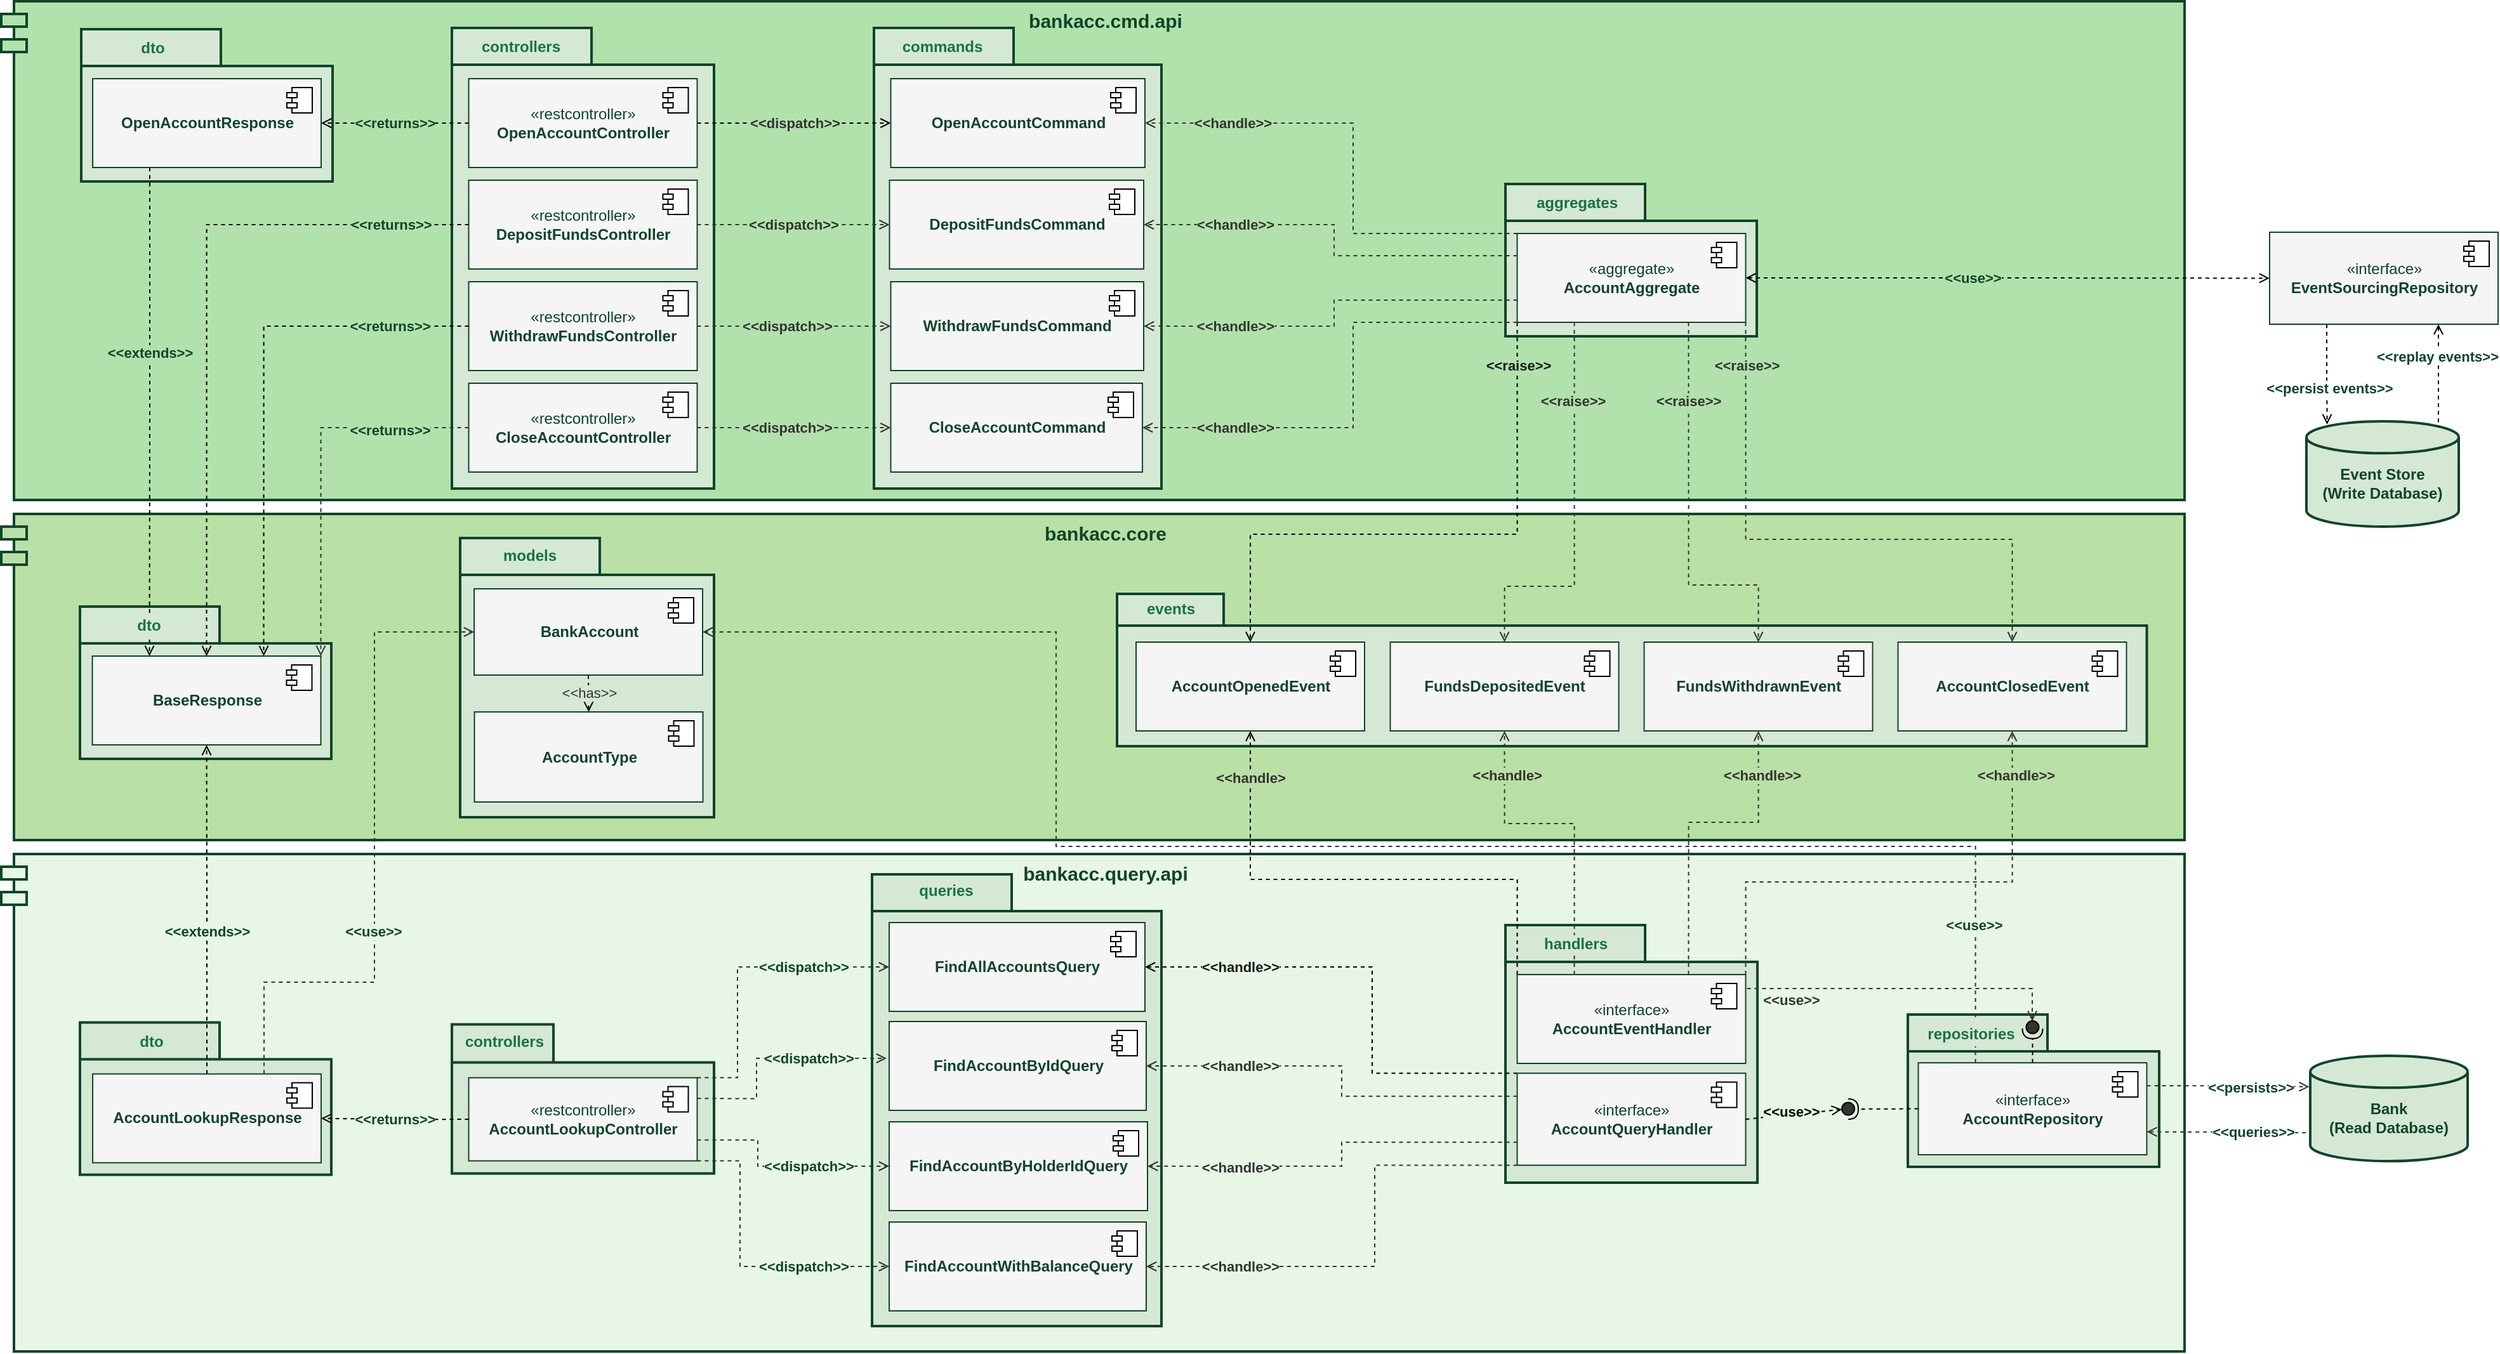 <mxfile version="13.8.1" type="device"><diagram id="wwO-6drBb7SIiyMxY8VT" name="Page-1"><mxGraphModel dx="1803" dy="1141" grid="0" gridSize="10" guides="1" tooltips="1" connect="1" arrows="1" fold="1" page="0" pageScale="1" pageWidth="827" pageHeight="1169" math="0" shadow="0"><root><mxCell id="0"/><mxCell id="1" parent="0"/><mxCell id="xXq_9XsDt4aCnLvBwpvl-111" value="bankacc.cmd.api" style="shape=module;align=left;spacingLeft=20;align=center;verticalAlign=top;fontStyle=1;fontSize=15;strokeColor=#0E452A;strokeWidth=2;fontColor=#0E452A;labelBackgroundColor=none;fillColor=#B2E2AB;" parent="1" vertex="1"><mxGeometry x="90" y="196" width="1720" height="393" as="geometry"/></mxCell><mxCell id="xXq_9XsDt4aCnLvBwpvl-125" value="bankacc.query.api" style="shape=module;align=left;spacingLeft=20;align=center;verticalAlign=top;fontStyle=1;fontSize=15;strokeColor=#0E452A;strokeWidth=2;fontColor=#0E452A;fillColor=#E7F6E5;" parent="1" vertex="1"><mxGeometry x="90" y="868" width="1720" height="392" as="geometry"/></mxCell><mxCell id="okJUnWFdCEgONFzXg9lb-35" value="" style="shape=folder;fontStyle=1;spacingTop=10;tabWidth=110;tabHeight=29;tabPosition=left;html=1;fontColor=#9AC7BF;strokeWidth=2;strokeColor=#0E452A;fillColor=#D5E8D4;" parent="1" vertex="1"><mxGeometry x="1592" y="994.5" width="198" height="120" as="geometry"/></mxCell><mxCell id="okJUnWFdCEgONFzXg9lb-33" value="" style="shape=folder;fontStyle=1;spacingTop=10;tabWidth=110;tabHeight=29;tabPosition=left;html=1;fontColor=#9AC7BF;strokeWidth=2;strokeColor=#0E452A;fillColor=#D5E8D4;" parent="1" vertex="1"><mxGeometry x="1275" y="924" width="198.5" height="203" as="geometry"/></mxCell><mxCell id="xXq_9XsDt4aCnLvBwpvl-118" value="bankacc.core" style="shape=module;align=left;spacingLeft=20;align=center;verticalAlign=top;fontStyle=1;fontSize=15;strokeColor=#0E452A;strokeWidth=2;fillColor=#B9E0A5;fontColor=#0E452A;" parent="1" vertex="1"><mxGeometry x="90" y="600" width="1720" height="257" as="geometry"/></mxCell><mxCell id="okJUnWFdCEgONFzXg9lb-2" value="" style="shape=folder;fontStyle=1;spacingTop=10;tabWidth=110;tabHeight=29;tabPosition=left;html=1;fontColor=#9AC7BF;strokeWidth=2;strokeColor=#0E452A;fillColor=#D5E8D4;" parent="1" vertex="1"><mxGeometry x="1275" y="340" width="198" height="120" as="geometry"/></mxCell><mxCell id="xXq_9XsDt4aCnLvBwpvl-1" value="" style="shape=folder;fontStyle=1;spacingTop=10;tabWidth=110;tabHeight=29;tabPosition=left;html=1;fontColor=#9AC7BF;strokeWidth=2;strokeColor=#0E452A;fillColor=#D5E8D4;" parent="1" vertex="1"><mxGeometry x="776" y="884" width="228" height="356" as="geometry"/></mxCell><mxCell id="xXq_9XsDt4aCnLvBwpvl-2" value="" style="shape=folder;fontStyle=1;spacingTop=10;tabWidth=110;tabHeight=29;tabPosition=left;html=1;fontColor=#9AC7BF;strokeWidth=2;strokeColor=#0E452A;fillColor=#D5E8D4;" parent="1" vertex="1"><mxGeometry x="451.5" y="619" width="200" height="220" as="geometry"/></mxCell><mxCell id="xXq_9XsDt4aCnLvBwpvl-5" value="" style="shape=folder;fontStyle=1;spacingTop=10;tabWidth=84;tabHeight=25;tabPosition=left;html=1;fontColor=#9AC7BF;strokeWidth=2;strokeColor=#0E452A;fillColor=#D5E8D4;" parent="1" vertex="1"><mxGeometry x="969" y="663" width="811.25" height="120" as="geometry"/></mxCell><mxCell id="xXq_9XsDt4aCnLvBwpvl-6" value="" style="shape=folder;fontStyle=1;spacingTop=10;tabWidth=110;tabHeight=29;tabPosition=left;html=1;fontColor=#9AC7BF;strokeWidth=2;strokeColor=#0E452A;fillColor=#D5E8D4;" parent="1" vertex="1"><mxGeometry x="445" y="217" width="206.5" height="363" as="geometry"/></mxCell><mxCell id="xXq_9XsDt4aCnLvBwpvl-8" value="" style="shape=folder;fontStyle=1;spacingTop=10;tabWidth=110;tabHeight=29;tabPosition=left;html=1;fontColor=#9AC7BF;strokeWidth=2;strokeColor=#0E452A;fillColor=#D5E8D4;" parent="1" vertex="1"><mxGeometry x="777.5" y="217" width="226.5" height="363" as="geometry"/></mxCell><mxCell id="xXq_9XsDt4aCnLvBwpvl-9" style="edgeStyle=orthogonalEdgeStyle;rounded=0;orthogonalLoop=1;jettySize=auto;html=1;exitX=0;exitY=0;exitDx=0;exitDy=0;entryX=1;entryY=0.5;entryDx=0;entryDy=0;dashed=1;endArrow=open;endFill=0;strokeColor=#333333;fontColor=#9AC7BF;labelBackgroundColor=#B2E2AB;" parent="1" source="xXq_9XsDt4aCnLvBwpvl-21" target="xXq_9XsDt4aCnLvBwpvl-34" edge="1"><mxGeometry relative="1" as="geometry"><Array as="points"><mxPoint x="1155" y="379"/><mxPoint x="1155" y="292"/></Array></mxGeometry></mxCell><mxCell id="xXq_9XsDt4aCnLvBwpvl-10" value="&lt;span style=&quot;&quot;&gt;&lt;font color=&quot;#333333&quot;&gt;&amp;lt;&amp;lt;handle&amp;gt;&amp;gt;&lt;/font&gt;&lt;/span&gt;" style="edgeLabel;html=1;align=center;verticalAlign=middle;resizable=0;points=[];fontColor=#9AC7BF;labelBackgroundColor=#B2E2AB;fontStyle=1" parent="xXq_9XsDt4aCnLvBwpvl-9" vertex="1" connectable="0"><mxGeometry x="0.243" y="1" relative="1" as="geometry"><mxPoint x="-75.06" y="-1" as="offset"/></mxGeometry></mxCell><mxCell id="xXq_9XsDt4aCnLvBwpvl-11" style="edgeStyle=orthogonalEdgeStyle;rounded=0;orthogonalLoop=1;jettySize=auto;html=1;dashed=1;endArrow=open;endFill=0;strokeColor=#333333;fontColor=#9AC7BF;labelBackgroundColor=#B2E2AB;exitX=0;exitY=0.25;exitDx=0;exitDy=0;" parent="1" source="xXq_9XsDt4aCnLvBwpvl-21" target="xXq_9XsDt4aCnLvBwpvl-36" edge="1"><mxGeometry relative="1" as="geometry"><Array as="points"><mxPoint x="1140" y="396"/><mxPoint x="1140" y="372"/></Array></mxGeometry></mxCell><mxCell id="xXq_9XsDt4aCnLvBwpvl-12" value="&lt;span style=&quot;&quot;&gt;&lt;b&gt;&lt;span style=&quot;color: rgb(51 , 51 , 51)&quot;&gt;&amp;lt;&amp;lt;handle&amp;gt;&amp;gt;&lt;/span&gt;&lt;/b&gt;&lt;/span&gt;" style="edgeLabel;html=1;align=center;verticalAlign=middle;resizable=0;points=[];fontColor=#9AC7BF;labelBackgroundColor=#B2E2AB;" parent="xXq_9XsDt4aCnLvBwpvl-11" vertex="1" connectable="0"><mxGeometry x="0.177" y="-3" relative="1" as="geometry"><mxPoint x="-59.28" y="3.22" as="offset"/></mxGeometry></mxCell><mxCell id="xXq_9XsDt4aCnLvBwpvl-13" style="edgeStyle=orthogonalEdgeStyle;rounded=0;orthogonalLoop=1;jettySize=auto;html=1;exitX=0;exitY=0.75;exitDx=0;exitDy=0;entryX=1;entryY=0.5;entryDx=0;entryDy=0;dashed=1;endArrow=open;endFill=0;strokeColor=#333333;fontColor=#9AC7BF;labelBackgroundColor=#B2E2AB;" parent="1" source="xXq_9XsDt4aCnLvBwpvl-21" target="xXq_9XsDt4aCnLvBwpvl-56" edge="1"><mxGeometry relative="1" as="geometry"><Array as="points"><mxPoint x="1140" y="432"/><mxPoint x="1140" y="452"/></Array></mxGeometry></mxCell><mxCell id="xXq_9XsDt4aCnLvBwpvl-14" value="&lt;span style=&quot;color: rgb(51 , 51 , 51)&quot;&gt;&amp;lt;&amp;lt;handle&amp;gt;&amp;gt;&lt;/span&gt;" style="edgeLabel;html=1;align=center;verticalAlign=middle;resizable=0;points=[];fontColor=#9AC7BF;labelBackgroundColor=#B2E2AB;fontStyle=1" parent="xXq_9XsDt4aCnLvBwpvl-13" vertex="1" connectable="0"><mxGeometry x="0.399" y="-1" relative="1" as="geometry"><mxPoint x="-22.76" y="0.98" as="offset"/></mxGeometry></mxCell><mxCell id="xXq_9XsDt4aCnLvBwpvl-15" style="edgeStyle=orthogonalEdgeStyle;rounded=0;orthogonalLoop=1;jettySize=auto;html=1;exitX=0.25;exitY=1;exitDx=0;exitDy=0;entryX=0.5;entryY=0;entryDx=0;entryDy=0;dashed=1;endArrow=open;endFill=0;strokeColor=#333333;fontColor=#9AC7BF;labelBackgroundColor=#B9E0A5;" parent="1" source="xXq_9XsDt4aCnLvBwpvl-21" target="xXq_9XsDt4aCnLvBwpvl-39" edge="1"><mxGeometry relative="1" as="geometry"><Array as="points"><mxPoint x="1329" y="657"/><mxPoint x="1274" y="657"/></Array></mxGeometry></mxCell><mxCell id="xXq_9XsDt4aCnLvBwpvl-16" value="&lt;font color=&quot;#333333&quot;&gt;&amp;lt;&amp;lt;raise&amp;gt;&amp;gt;&lt;/font&gt;" style="edgeLabel;html=1;align=center;verticalAlign=middle;resizable=0;points=[];fontColor=#9AC7BF;labelBackgroundColor=#B2E2AB;fontStyle=1" parent="xXq_9XsDt4aCnLvBwpvl-15" vertex="1" connectable="0"><mxGeometry x="-0.405" y="-35" relative="1" as="geometry"><mxPoint x="33.72" y="-29.41" as="offset"/></mxGeometry></mxCell><mxCell id="xXq_9XsDt4aCnLvBwpvl-17" style="edgeStyle=orthogonalEdgeStyle;rounded=0;orthogonalLoop=1;jettySize=auto;html=1;exitX=0.75;exitY=1;exitDx=0;exitDy=0;entryX=0.5;entryY=0;entryDx=0;entryDy=0;dashed=1;endArrow=open;endFill=0;strokeColor=#333333;fontColor=#9AC7BF;labelBackgroundColor=#B9E0A5;" parent="1" source="xXq_9XsDt4aCnLvBwpvl-21" target="xXq_9XsDt4aCnLvBwpvl-41" edge="1"><mxGeometry relative="1" as="geometry"><Array as="points"><mxPoint x="1419" y="656"/><mxPoint x="1474" y="656"/></Array></mxGeometry></mxCell><mxCell id="xXq_9XsDt4aCnLvBwpvl-18" value="&lt;font color=&quot;#333333&quot;&gt;&amp;lt;&amp;lt;raise&amp;gt;&amp;gt;&lt;/font&gt;" style="edgeLabel;html=1;align=center;verticalAlign=middle;resizable=0;points=[];fontColor=#9AC7BF;fontStyle=1;labelBackgroundColor=#B2E2AB;" parent="xXq_9XsDt4aCnLvBwpvl-17" vertex="1" connectable="0"><mxGeometry x="0.191" y="4" relative="1" as="geometry"><mxPoint x="-4.3" y="-120.86" as="offset"/></mxGeometry></mxCell><mxCell id="xXq_9XsDt4aCnLvBwpvl-19" style="edgeStyle=orthogonalEdgeStyle;rounded=0;orthogonalLoop=1;jettySize=auto;html=1;exitX=1;exitY=1;exitDx=0;exitDy=0;dashed=1;endArrow=open;endFill=0;strokeColor=#333333;fontColor=#9AC7BF;labelBackgroundColor=#B9E0A5;entryX=0.5;entryY=0;entryDx=0;entryDy=0;" parent="1" source="xXq_9XsDt4aCnLvBwpvl-21" target="xXq_9XsDt4aCnLvBwpvl-43" edge="1"><mxGeometry relative="1" as="geometry"><Array as="points"><mxPoint x="1464" y="620"/><mxPoint x="1674" y="620"/></Array></mxGeometry></mxCell><mxCell id="xXq_9XsDt4aCnLvBwpvl-20" value="&lt;font color=&quot;#333333&quot;&gt;&amp;lt;&amp;lt;raise&amp;gt;&amp;gt;&lt;/font&gt;" style="edgeLabel;html=1;align=center;verticalAlign=middle;resizable=0;points=[];fontColor=#9AC7BF;fontStyle=1;labelBackgroundColor=#B2E2AB;" parent="xXq_9XsDt4aCnLvBwpvl-19" vertex="1" connectable="0"><mxGeometry x="0.213" y="1" relative="1" as="geometry"><mxPoint x="-109.04" y="-136.03" as="offset"/></mxGeometry></mxCell><mxCell id="okJUnWFdCEgONFzXg9lb-61" style="edgeStyle=orthogonalEdgeStyle;rounded=0;orthogonalLoop=1;jettySize=auto;html=1;exitX=1;exitY=0.5;exitDx=0;exitDy=0;entryX=0;entryY=0.5;entryDx=0;entryDy=0;shadow=0;dashed=1;labelBackgroundColor=#009999;startArrow=open;startFill=0;endArrow=open;endFill=0;strokeColor=#000000;fontColor=#FFB366;" parent="1" source="xXq_9XsDt4aCnLvBwpvl-21" target="okJUnWFdCEgONFzXg9lb-40" edge="1"><mxGeometry relative="1" as="geometry"/></mxCell><mxCell id="okJUnWFdCEgONFzXg9lb-62" value="&lt;b&gt;&amp;lt;&amp;lt;use&amp;gt;&amp;gt;&lt;/b&gt;" style="edgeLabel;html=1;align=center;verticalAlign=middle;resizable=0;points=[];fontColor=#0E452A;labelBackgroundColor=#B2E2AB;" parent="okJUnWFdCEgONFzXg9lb-61" vertex="1" connectable="0"><mxGeometry x="0.209" relative="1" as="geometry"><mxPoint x="-70.45" y="-0.04" as="offset"/></mxGeometry></mxCell><mxCell id="GUpn7wIenFyj_6pGxQw4-3" style="edgeStyle=orthogonalEdgeStyle;rounded=0;orthogonalLoop=1;jettySize=auto;html=1;exitX=0;exitY=1;exitDx=0;exitDy=0;entryX=0.5;entryY=0;entryDx=0;entryDy=0;dashed=1;endArrow=open;endFill=0;" parent="1" source="xXq_9XsDt4aCnLvBwpvl-21" target="GUpn7wIenFyj_6pGxQw4-1" edge="1"><mxGeometry relative="1" as="geometry"><Array as="points"><mxPoint x="1284" y="616"/><mxPoint x="1074" y="616"/></Array></mxGeometry></mxCell><mxCell id="GUpn7wIenFyj_6pGxQw4-4" value="&lt;font&gt;&amp;lt;&amp;lt;raise&amp;gt;&amp;gt;&lt;/font&gt;" style="edgeLabel;html=1;align=center;verticalAlign=middle;resizable=0;points=[];fontColor=#1A1A1A;fontStyle=1;labelBackgroundColor=#B2E2AB;" parent="GUpn7wIenFyj_6pGxQw4-3" vertex="1" connectable="0"><mxGeometry x="0.179" y="5" relative="1" as="geometry"><mxPoint x="105.48" y="-138.03" as="offset"/></mxGeometry></mxCell><mxCell id="Ep8UqA53Wq-Fa1YZ-Tx8-6" style="edgeStyle=orthogonalEdgeStyle;rounded=0;orthogonalLoop=1;jettySize=auto;html=1;exitX=0;exitY=1;exitDx=0;exitDy=0;entryX=1;entryY=0.5;entryDx=0;entryDy=0;dashed=1;strokeColor=#333333;fontColor=#0E452A;endArrow=open;endFill=0;" edge="1" parent="1" source="xXq_9XsDt4aCnLvBwpvl-21" target="Ep8UqA53Wq-Fa1YZ-Tx8-4"><mxGeometry relative="1" as="geometry"><Array as="points"><mxPoint x="1155" y="449"/><mxPoint x="1155" y="532"/></Array></mxGeometry></mxCell><mxCell id="Ep8UqA53Wq-Fa1YZ-Tx8-7" value="&lt;span style=&quot;color: rgb(51 , 51 , 51)&quot;&gt;&amp;lt;&amp;lt;handle&amp;gt;&amp;gt;&lt;/span&gt;" style="edgeLabel;html=1;align=center;verticalAlign=middle;resizable=0;points=[];fontColor=#0E452A;fontStyle=1;labelBackgroundColor=#B2E2AB;" vertex="1" connectable="0" parent="Ep8UqA53Wq-Fa1YZ-Tx8-6"><mxGeometry x="0.658" y="3" relative="1" as="geometry"><mxPoint x="7.99" y="-3.01" as="offset"/></mxGeometry></mxCell><mxCell id="xXq_9XsDt4aCnLvBwpvl-21" value="«aggregate»&lt;br&gt;&lt;b&gt;AccountAggregate&lt;/b&gt;" style="html=1;dropTarget=0;fillColor=#f5f5f5;fontColor=#0E452A;strokeColor=#0E452A;" parent="1" vertex="1"><mxGeometry x="1284.25" y="379" width="180" height="70" as="geometry"/></mxCell><mxCell id="xXq_9XsDt4aCnLvBwpvl-22" value="" style="shape=component;jettyWidth=8;jettyHeight=4;" parent="xXq_9XsDt4aCnLvBwpvl-21" vertex="1"><mxGeometry x="1" width="20" height="20" relative="1" as="geometry"><mxPoint x="-27" y="7" as="offset"/></mxGeometry></mxCell><mxCell id="xXq_9XsDt4aCnLvBwpvl-25" value="&lt;font color=&quot;#333333&quot;&gt;&amp;lt;&amp;lt;has&amp;gt;&amp;gt;&lt;/font&gt;" style="edgeStyle=orthogonalEdgeStyle;rounded=0;orthogonalLoop=1;jettySize=auto;html=1;exitX=0.5;exitY=1;exitDx=0;exitDy=0;entryX=0.5;entryY=0;entryDx=0;entryDy=0;fontColor=#9AC7BF;dashed=1;endArrow=open;endFill=0;labelBackgroundColor=#D5E8D4;" parent="1" source="xXq_9XsDt4aCnLvBwpvl-26" target="xXq_9XsDt4aCnLvBwpvl-29" edge="1"><mxGeometry relative="1" as="geometry"/></mxCell><mxCell id="xXq_9XsDt4aCnLvBwpvl-26" value="&lt;b&gt;BankAccount&lt;/b&gt;" style="html=1;dropTarget=0;fillColor=#f5f5f5;fontColor=#0E452A;strokeColor=#0E452A;" parent="1" vertex="1"><mxGeometry x="462.5" y="659" width="180" height="68" as="geometry"/></mxCell><mxCell id="xXq_9XsDt4aCnLvBwpvl-27" value="" style="shape=component;jettyWidth=8;jettyHeight=4;" parent="xXq_9XsDt4aCnLvBwpvl-26" vertex="1"><mxGeometry x="1" width="20" height="20" relative="1" as="geometry"><mxPoint x="-27" y="7" as="offset"/></mxGeometry></mxCell><mxCell id="xXq_9XsDt4aCnLvBwpvl-29" value="&lt;b&gt;AccountType&lt;/b&gt;" style="html=1;dropTarget=0;fillColor=#f5f5f5;fontColor=#0E452A;strokeColor=#0E452A;" parent="1" vertex="1"><mxGeometry x="462.75" y="756.03" width="180" height="70.97" as="geometry"/></mxCell><mxCell id="xXq_9XsDt4aCnLvBwpvl-30" value="" style="shape=component;jettyWidth=8;jettyHeight=4;" parent="xXq_9XsDt4aCnLvBwpvl-29" vertex="1"><mxGeometry x="1" width="20" height="20" relative="1" as="geometry"><mxPoint x="-27" y="7" as="offset"/></mxGeometry></mxCell><mxCell id="xXq_9XsDt4aCnLvBwpvl-33" value="models" style="text;html=1;strokeColor=none;fillColor=none;align=center;verticalAlign=middle;whiteSpace=wrap;rounded=0;fontColor=#177245;fontStyle=1" parent="1" vertex="1"><mxGeometry x="451.5" y="623" width="109" height="20" as="geometry"/></mxCell><mxCell id="xXq_9XsDt4aCnLvBwpvl-34" value="&lt;b&gt;OpenAccountCommand&lt;/b&gt;" style="html=1;dropTarget=0;fillColor=#f5f5f5;fontColor=#0E452A;strokeColor=#0E452A;" parent="1" vertex="1"><mxGeometry x="790.75" y="257" width="200.25" height="70" as="geometry"/></mxCell><mxCell id="xXq_9XsDt4aCnLvBwpvl-35" value="" style="shape=component;jettyWidth=8;jettyHeight=4;" parent="xXq_9XsDt4aCnLvBwpvl-34" vertex="1"><mxGeometry x="1" width="20" height="20" relative="1" as="geometry"><mxPoint x="-27" y="7" as="offset"/></mxGeometry></mxCell><mxCell id="xXq_9XsDt4aCnLvBwpvl-36" value="&lt;b&gt;DepositFundsCommand&lt;/b&gt;" style="html=1;dropTarget=0;fillColor=#f5f5f5;fontColor=#0E452A;strokeColor=#0E452A;" parent="1" vertex="1"><mxGeometry x="789.75" y="337" width="200.25" height="70" as="geometry"/></mxCell><mxCell id="xXq_9XsDt4aCnLvBwpvl-37" value="" style="shape=component;jettyWidth=8;jettyHeight=4;" parent="xXq_9XsDt4aCnLvBwpvl-36" vertex="1"><mxGeometry x="1" width="20" height="20" relative="1" as="geometry"><mxPoint x="-27" y="7" as="offset"/></mxGeometry></mxCell><mxCell id="xXq_9XsDt4aCnLvBwpvl-38" value="&lt;b&gt;&lt;font style=&quot;font-size: 12px&quot;&gt;commands&lt;/font&gt;&lt;/b&gt;" style="text;html=1;strokeColor=none;fillColor=none;align=center;verticalAlign=middle;whiteSpace=wrap;rounded=0;fontColor=#177245;" parent="1" vertex="1"><mxGeometry x="777.25" y="222" width="109" height="20" as="geometry"/></mxCell><mxCell id="xXq_9XsDt4aCnLvBwpvl-39" value="&lt;b&gt;FundsDepositedEvent&lt;/b&gt;" style="html=1;dropTarget=0;fillColor=#f5f5f5;fontColor=#0E452A;strokeColor=#0E452A;" parent="1" vertex="1"><mxGeometry x="1184.25" y="701" width="180" height="70" as="geometry"/></mxCell><mxCell id="xXq_9XsDt4aCnLvBwpvl-40" value="" style="shape=component;jettyWidth=8;jettyHeight=4;" parent="xXq_9XsDt4aCnLvBwpvl-39" vertex="1"><mxGeometry x="1" width="20" height="20" relative="1" as="geometry"><mxPoint x="-27" y="7" as="offset"/></mxGeometry></mxCell><mxCell id="xXq_9XsDt4aCnLvBwpvl-41" value="&lt;b&gt;FundsWithdrawnEvent&lt;/b&gt;" style="html=1;dropTarget=0;fillColor=#f5f5f5;fontColor=#0E452A;strokeColor=#0E452A;" parent="1" vertex="1"><mxGeometry x="1384.25" y="701" width="180" height="70" as="geometry"/></mxCell><mxCell id="xXq_9XsDt4aCnLvBwpvl-42" value="" style="shape=component;jettyWidth=8;jettyHeight=4;" parent="xXq_9XsDt4aCnLvBwpvl-41" vertex="1"><mxGeometry x="1" width="20" height="20" relative="1" as="geometry"><mxPoint x="-27" y="7" as="offset"/></mxGeometry></mxCell><mxCell id="xXq_9XsDt4aCnLvBwpvl-43" value="&lt;b&gt;AccountClosedEvent&lt;/b&gt;" style="html=1;dropTarget=0;fillColor=#f5f5f5;fontColor=#0E452A;strokeColor=#0E452A;" parent="1" vertex="1"><mxGeometry x="1584.25" y="701" width="180" height="70" as="geometry"/></mxCell><mxCell id="xXq_9XsDt4aCnLvBwpvl-44" value="" style="shape=component;jettyWidth=8;jettyHeight=4;" parent="xXq_9XsDt4aCnLvBwpvl-43" vertex="1"><mxGeometry x="1" width="20" height="20" relative="1" as="geometry"><mxPoint x="-27" y="7" as="offset"/></mxGeometry></mxCell><mxCell id="xXq_9XsDt4aCnLvBwpvl-45" value="&lt;b&gt;&lt;font style=&quot;font-size: 12px&quot;&gt;events&lt;/font&gt;&lt;/b&gt;" style="text;html=1;strokeColor=none;fillColor=none;align=center;verticalAlign=middle;whiteSpace=wrap;rounded=0;fontColor=#177245;" parent="1" vertex="1"><mxGeometry x="957" y="665" width="109" height="20" as="geometry"/></mxCell><mxCell id="xXq_9XsDt4aCnLvBwpvl-46" value="&lt;span style=&quot;&quot;&gt;&lt;b&gt;&lt;font color=&quot;#333333&quot;&gt;&amp;lt;&amp;lt;&lt;span style=&quot;&quot;&gt;dispatch&lt;/span&gt;&amp;gt;&amp;gt;&lt;/font&gt;&lt;/b&gt;&lt;/span&gt;" style="edgeStyle=orthogonalEdgeStyle;rounded=0;orthogonalLoop=1;jettySize=auto;html=1;entryX=0;entryY=0.5;entryDx=0;entryDy=0;dashed=1;fontColor=#9AC7BF;endArrow=open;endFill=0;shadow=0;labelBackgroundColor=#B2E2AB;" parent="1" source="xXq_9XsDt4aCnLvBwpvl-47" target="xXq_9XsDt4aCnLvBwpvl-34" edge="1"><mxGeometry relative="1" as="geometry"><Array as="points"><mxPoint x="698.25" y="292"/><mxPoint x="698.25" y="292"/></Array></mxGeometry></mxCell><mxCell id="xXq_9XsDt4aCnLvBwpvl-47" value="«restcontroller»&lt;br&gt;&lt;b&gt;OpenAccountController&lt;/b&gt;" style="html=1;dropTarget=0;fontColor=#0E452A;strokeColor=#0E452A;fillColor=#F5F5F5;" parent="1" vertex="1"><mxGeometry x="458.25" y="257" width="180" height="70" as="geometry"/></mxCell><mxCell id="xXq_9XsDt4aCnLvBwpvl-48" value="" style="shape=component;jettyWidth=8;jettyHeight=4;fillColor=#F5F5F5;" parent="xXq_9XsDt4aCnLvBwpvl-47" vertex="1"><mxGeometry x="1" width="20" height="20" relative="1" as="geometry"><mxPoint x="-27" y="7" as="offset"/></mxGeometry></mxCell><mxCell id="xXq_9XsDt4aCnLvBwpvl-49" value="&lt;span style=&quot;&quot;&gt;&lt;b&gt;&lt;font color=&quot;#333333&quot;&gt;&amp;lt;&amp;lt;&lt;span style=&quot;&quot;&gt;dispatch&lt;/span&gt;&amp;gt;&amp;gt;&lt;/font&gt;&lt;/b&gt;&lt;/span&gt;" style="edgeStyle=orthogonalEdgeStyle;rounded=0;orthogonalLoop=1;jettySize=auto;html=1;entryX=0;entryY=0.5;entryDx=0;entryDy=0;dashed=1;endArrow=open;endFill=0;strokeColor=#333333;fontColor=#9AC7BF;labelBackgroundColor=#B2E2AB;" parent="1" source="xXq_9XsDt4aCnLvBwpvl-50" target="xXq_9XsDt4aCnLvBwpvl-36" edge="1"><mxGeometry relative="1" as="geometry"/></mxCell><mxCell id="xXq_9XsDt4aCnLvBwpvl-50" value="«restcontroller»&lt;br&gt;&lt;b&gt;DepositFundsController&lt;/b&gt;" style="html=1;dropTarget=0;fillColor=#f5f5f5;fontColor=#0E452A;strokeColor=#0E452A;" parent="1" vertex="1"><mxGeometry x="458.25" y="337" width="180" height="70" as="geometry"/></mxCell><mxCell id="xXq_9XsDt4aCnLvBwpvl-51" value="" style="shape=component;jettyWidth=8;jettyHeight=4;" parent="xXq_9XsDt4aCnLvBwpvl-50" vertex="1"><mxGeometry x="1" width="20" height="20" relative="1" as="geometry"><mxPoint x="-27" y="7" as="offset"/></mxGeometry></mxCell><mxCell id="xXq_9XsDt4aCnLvBwpvl-52" style="edgeStyle=orthogonalEdgeStyle;rounded=0;orthogonalLoop=1;jettySize=auto;html=1;exitX=1;exitY=0.5;exitDx=0;exitDy=0;dashed=1;endArrow=open;endFill=0;strokeColor=#333333;fontColor=#9AC7BF;labelBackgroundColor=#B2E2AB;" parent="1" source="xXq_9XsDt4aCnLvBwpvl-54" target="xXq_9XsDt4aCnLvBwpvl-56" edge="1"><mxGeometry relative="1" as="geometry"/></mxCell><mxCell id="xXq_9XsDt4aCnLvBwpvl-53" value="&lt;span style=&quot;&quot;&gt;&lt;font color=&quot;#333333&quot;&gt;&amp;lt;&amp;lt;dispatch&amp;gt;&amp;gt;&lt;/font&gt;&lt;/span&gt;" style="edgeLabel;html=1;align=center;verticalAlign=middle;resizable=0;points=[];fontColor=#9AC7BF;labelBackgroundColor=#B2E2AB;fontStyle=1" parent="xXq_9XsDt4aCnLvBwpvl-52" vertex="1" connectable="0"><mxGeometry x="-0.15" y="-1" relative="1" as="geometry"><mxPoint x="5" y="-1" as="offset"/></mxGeometry></mxCell><mxCell id="xXq_9XsDt4aCnLvBwpvl-54" value="«restcontroller»&lt;br&gt;&lt;b&gt;WithdrawFundsController&lt;/b&gt;" style="html=1;dropTarget=0;fillColor=#f5f5f5;fontColor=#0E452A;strokeColor=#0E452A;" parent="1" vertex="1"><mxGeometry x="458.25" y="417" width="180" height="70" as="geometry"/></mxCell><mxCell id="xXq_9XsDt4aCnLvBwpvl-55" value="" style="shape=component;jettyWidth=8;jettyHeight=4;" parent="xXq_9XsDt4aCnLvBwpvl-54" vertex="1"><mxGeometry x="1" width="20" height="20" relative="1" as="geometry"><mxPoint x="-27" y="7" as="offset"/></mxGeometry></mxCell><mxCell id="xXq_9XsDt4aCnLvBwpvl-56" value="&lt;b&gt;WithdrawFundsCommand&lt;/b&gt;" style="html=1;dropTarget=0;fillColor=#f5f5f5;fontColor=#0E452A;strokeColor=#0E452A;" parent="1" vertex="1"><mxGeometry x="790.75" y="417" width="199.25" height="70" as="geometry"/></mxCell><mxCell id="xXq_9XsDt4aCnLvBwpvl-57" value="" style="shape=component;jettyWidth=8;jettyHeight=4;" parent="xXq_9XsDt4aCnLvBwpvl-56" vertex="1"><mxGeometry x="1" width="20" height="20" relative="1" as="geometry"><mxPoint x="-27" y="7" as="offset"/></mxGeometry></mxCell><mxCell id="xXq_9XsDt4aCnLvBwpvl-58" value="&lt;font color=&quot;#177245&quot;&gt;&lt;b&gt;&lt;font style=&quot;font-size: 12px&quot;&gt;controllers&lt;/font&gt;&lt;/b&gt;&lt;/font&gt;" style="text;html=1;strokeColor=none;fillColor=none;align=center;verticalAlign=middle;whiteSpace=wrap;rounded=0;fontColor=#9AC7BF;" parent="1" vertex="1"><mxGeometry x="445" y="222" width="109" height="20" as="geometry"/></mxCell><mxCell id="xXq_9XsDt4aCnLvBwpvl-62" value="" style="shape=folder;fontStyle=1;spacingTop=10;tabWidth=80;tabHeight=30;tabPosition=left;html=1;fontColor=#9AC7BF;strokeColor=#0E452A;strokeWidth=2;fillColor=#D5E8D4;" parent="1" vertex="1"><mxGeometry x="445" y="1002.3" width="206.5" height="117.5" as="geometry"/></mxCell><mxCell id="xXq_9XsDt4aCnLvBwpvl-63" style="edgeStyle=orthogonalEdgeStyle;rounded=0;orthogonalLoop=1;jettySize=auto;html=1;exitX=1;exitY=0.25;exitDx=0;exitDy=0;entryX=0;entryY=0.5;entryDx=0;entryDy=0;dashed=1;endArrow=open;endFill=0;strokeColor=#333333;fontColor=#9AC7BF;" parent="1" source="xXq_9XsDt4aCnLvBwpvl-69" edge="1"><mxGeometry relative="1" as="geometry"><Array as="points"><mxPoint x="685" y="1061"/><mxPoint x="685" y="1029"/></Array><mxPoint x="787.5" y="1029" as="targetPoint"/></mxGeometry></mxCell><mxCell id="xXq_9XsDt4aCnLvBwpvl-141" value="&lt;font style=&quot;font-size: 11px&quot;&gt;&amp;lt;&amp;lt;dispatch&amp;gt;&amp;gt;&lt;/font&gt;" style="edgeLabel;html=1;align=center;verticalAlign=middle;resizable=0;points=[];fontSize=15;fontStyle=1;labelBackgroundColor=#E7F6E5;fontColor=#0E452A;" parent="xXq_9XsDt4aCnLvBwpvl-63" vertex="1" connectable="0"><mxGeometry x="0.361" y="-1" relative="1" as="geometry"><mxPoint x="-3.55" y="-3" as="offset"/></mxGeometry></mxCell><mxCell id="xXq_9XsDt4aCnLvBwpvl-65" style="edgeStyle=orthogonalEdgeStyle;rounded=0;orthogonalLoop=1;jettySize=auto;html=1;exitX=1;exitY=0.75;exitDx=0;exitDy=0;entryX=0;entryY=0.5;entryDx=0;entryDy=0;dashed=1;endArrow=open;endFill=0;strokeColor=#333333;fontColor=#9AC7BF;" parent="1" source="xXq_9XsDt4aCnLvBwpvl-69" target="xXq_9XsDt4aCnLvBwpvl-74" edge="1"><mxGeometry relative="1" as="geometry"><Array as="points"><mxPoint x="686" y="1093"/><mxPoint x="686" y="1114"/></Array></mxGeometry></mxCell><mxCell id="xXq_9XsDt4aCnLvBwpvl-66" value="&amp;lt;&amp;lt;dispatch&amp;gt;&amp;gt;" style="edgeLabel;html=1;align=center;verticalAlign=middle;resizable=0;points=[];fontStyle=1;labelBackgroundColor=#E7F6E5;fontColor=#0E452A;" parent="xXq_9XsDt4aCnLvBwpvl-65" vertex="1" connectable="0"><mxGeometry x="0.24" y="-4" relative="1" as="geometry"><mxPoint x="1.68" y="-4.0" as="offset"/></mxGeometry></mxCell><mxCell id="xXq_9XsDt4aCnLvBwpvl-67" style="edgeStyle=orthogonalEdgeStyle;rounded=0;orthogonalLoop=1;jettySize=auto;html=1;exitX=1;exitY=1;exitDx=0;exitDy=0;entryX=0;entryY=0.5;entryDx=0;entryDy=0;dashed=1;endArrow=open;endFill=0;strokeColor=#333333;fontColor=#333333;" parent="1" source="xXq_9XsDt4aCnLvBwpvl-69" target="xXq_9XsDt4aCnLvBwpvl-139" edge="1"><mxGeometry relative="1" as="geometry"><Array as="points"><mxPoint x="672" y="1110"/><mxPoint x="672" y="1193"/></Array><mxPoint x="787.5" y="1218" as="targetPoint"/></mxGeometry></mxCell><mxCell id="xXq_9XsDt4aCnLvBwpvl-68" value="&amp;lt;&amp;lt;dispatch&amp;gt;&amp;gt;" style="edgeLabel;html=1;align=center;verticalAlign=middle;resizable=0;points=[];fontStyle=1;labelBackgroundColor=#E7F6E5;fontColor=#0E452A;" parent="xXq_9XsDt4aCnLvBwpvl-67" vertex="1" connectable="0"><mxGeometry x="0.313" y="-5" relative="1" as="geometry"><mxPoint x="12.26" y="-5" as="offset"/></mxGeometry></mxCell><mxCell id="Ep8UqA53Wq-Fa1YZ-Tx8-1" style="rounded=0;orthogonalLoop=1;jettySize=auto;html=1;exitX=1;exitY=0;exitDx=0;exitDy=0;entryX=0;entryY=0.5;entryDx=0;entryDy=0;dashed=1;strokeColor=#333333;endArrow=open;endFill=0;edgeStyle=orthogonalEdgeStyle;" edge="1" parent="1" source="xXq_9XsDt4aCnLvBwpvl-69" target="GUpn7wIenFyj_6pGxQw4-7"><mxGeometry relative="1" as="geometry"><Array as="points"><mxPoint x="670" y="1044"/><mxPoint x="670" y="957"/></Array></mxGeometry></mxCell><mxCell id="Ep8UqA53Wq-Fa1YZ-Tx8-3" value="&lt;font style=&quot;font-size: 11px&quot;&gt;&amp;lt;&amp;lt;dispatch&amp;gt;&amp;gt;&lt;/font&gt;" style="edgeLabel;html=1;align=center;verticalAlign=middle;resizable=0;points=[];fontStyle=1;labelBackgroundColor=#E7F6E5;fontColor=#0E452A;" vertex="1" connectable="0" parent="Ep8UqA53Wq-Fa1YZ-Tx8-1"><mxGeometry x="0.383" y="-2" relative="1" as="geometry"><mxPoint x="6" y="-2" as="offset"/></mxGeometry></mxCell><mxCell id="xXq_9XsDt4aCnLvBwpvl-69" value="«restcontroller»&lt;br&gt;&lt;b&gt;AccountLookupController&lt;/b&gt;" style="html=1;dropTarget=0;fillColor=#f5f5f5;fontColor=#0E452A;strokeColor=#0E452A;" parent="1" vertex="1"><mxGeometry x="458.25" y="1044.3" width="180" height="65.5" as="geometry"/></mxCell><mxCell id="xXq_9XsDt4aCnLvBwpvl-70" value="" style="shape=component;jettyWidth=8;jettyHeight=4;" parent="xXq_9XsDt4aCnLvBwpvl-69" vertex="1"><mxGeometry x="1" width="20" height="20" relative="1" as="geometry"><mxPoint x="-27" y="7" as="offset"/></mxGeometry></mxCell><mxCell id="xXq_9XsDt4aCnLvBwpvl-71" value="&lt;b&gt;&lt;font style=&quot;font-size: 12px&quot;&gt;controllers&lt;/font&gt;&lt;/b&gt;" style="text;html=1;strokeColor=none;fillColor=none;align=center;verticalAlign=middle;whiteSpace=wrap;rounded=0;fontColor=#177245;" parent="1" vertex="1"><mxGeometry x="432" y="1006.3" width="109" height="20" as="geometry"/></mxCell><mxCell id="xXq_9XsDt4aCnLvBwpvl-74" value="&lt;b&gt;&lt;b&gt;FindAccountByHolderId&lt;/b&gt;Query&lt;/b&gt;" style="html=1;dropTarget=0;fillColor=#f5f5f5;fontColor=#0E452A;strokeColor=#0E452A;" parent="1" vertex="1"><mxGeometry x="789.5" y="1079" width="203.5" height="70" as="geometry"/></mxCell><mxCell id="xXq_9XsDt4aCnLvBwpvl-75" value="" style="shape=component;jettyWidth=8;jettyHeight=4;" parent="xXq_9XsDt4aCnLvBwpvl-74" vertex="1"><mxGeometry x="1" width="20" height="20" relative="1" as="geometry"><mxPoint x="-27" y="7" as="offset"/></mxGeometry></mxCell><mxCell id="xXq_9XsDt4aCnLvBwpvl-76" value="&lt;b&gt;&lt;font style=&quot;font-size: 12px&quot;&gt;queries&lt;/font&gt;&lt;/b&gt;" style="text;html=1;strokeColor=none;fillColor=none;align=center;verticalAlign=middle;whiteSpace=wrap;rounded=0;fontColor=#177245;" parent="1" vertex="1"><mxGeometry x="779.5" y="887" width="109" height="20" as="geometry"/></mxCell><mxCell id="xXq_9XsDt4aCnLvBwpvl-79" style="edgeStyle=orthogonalEdgeStyle;rounded=0;orthogonalLoop=1;jettySize=auto;html=1;entryX=0.5;entryY=1;entryDx=0;entryDy=0;dashed=1;endArrow=open;endFill=0;strokeColor=#333333;fontColor=#9AC7BF;labelBackgroundColor=#B9E0A5;exitX=0.75;exitY=0;exitDx=0;exitDy=0;" parent="1" source="xXq_9XsDt4aCnLvBwpvl-87" target="xXq_9XsDt4aCnLvBwpvl-41" edge="1"><mxGeometry relative="1" as="geometry"><Array as="points"><mxPoint x="1419" y="843"/><mxPoint x="1474" y="843"/></Array></mxGeometry></mxCell><mxCell id="xXq_9XsDt4aCnLvBwpvl-80" value="&lt;font color=&quot;#333333&quot;&gt;&amp;lt;&amp;lt;handle&amp;gt;&amp;gt;&lt;/font&gt;" style="edgeLabel;html=1;align=center;verticalAlign=middle;resizable=0;points=[];fontColor=#9AC7BF;fontStyle=1;labelBackgroundColor=#B9E0A5;" parent="xXq_9XsDt4aCnLvBwpvl-79" vertex="1" connectable="0"><mxGeometry x="0.28" y="-1" relative="1" as="geometry"><mxPoint x="18.98" y="-38" as="offset"/></mxGeometry></mxCell><mxCell id="xXq_9XsDt4aCnLvBwpvl-81" style="edgeStyle=orthogonalEdgeStyle;rounded=0;orthogonalLoop=1;jettySize=auto;html=1;dashed=1;endArrow=open;endFill=0;strokeColor=#333333;fontColor=#9AC7BF;exitX=0.25;exitY=0;exitDx=0;exitDy=0;labelBackgroundColor=#B9E0A5;entryX=0.5;entryY=1;entryDx=0;entryDy=0;" parent="1" source="xXq_9XsDt4aCnLvBwpvl-87" target="xXq_9XsDt4aCnLvBwpvl-39" edge="1"><mxGeometry relative="1" as="geometry"><Array as="points"><mxPoint x="1329" y="844"/><mxPoint x="1274" y="844"/></Array></mxGeometry></mxCell><mxCell id="xXq_9XsDt4aCnLvBwpvl-82" value="&lt;font color=&quot;#333333&quot;&gt;&amp;lt;&amp;lt;handle&amp;gt;&lt;/font&gt;" style="edgeLabel;html=1;align=center;verticalAlign=middle;resizable=0;points=[];fontColor=#9AC7BF;fontStyle=1;labelBackgroundColor=#B9E0A5;" parent="xXq_9XsDt4aCnLvBwpvl-81" vertex="1" connectable="0"><mxGeometry x="0.603" y="-1" relative="1" as="geometry"><mxPoint x="0.21" y="-14.26" as="offset"/></mxGeometry></mxCell><mxCell id="xXq_9XsDt4aCnLvBwpvl-83" style="edgeStyle=orthogonalEdgeStyle;rounded=0;orthogonalLoop=1;jettySize=auto;html=1;exitX=1;exitY=0;exitDx=0;exitDy=0;entryX=0.5;entryY=1;entryDx=0;entryDy=0;dashed=1;endArrow=open;endFill=0;strokeColor=#333333;fontColor=#9AC7BF;labelBackgroundColor=#B9E0A5;" parent="1" source="xXq_9XsDt4aCnLvBwpvl-87" target="xXq_9XsDt4aCnLvBwpvl-43" edge="1"><mxGeometry relative="1" as="geometry"><Array as="points"><mxPoint x="1464" y="890"/><mxPoint x="1674" y="890"/></Array></mxGeometry></mxCell><mxCell id="xXq_9XsDt4aCnLvBwpvl-84" value="&lt;font color=&quot;#333333&quot;&gt;&amp;lt;&amp;lt;handle&amp;gt;&amp;gt;&lt;/font&gt;" style="edgeLabel;html=1;align=center;verticalAlign=middle;resizable=0;points=[];fontColor=#9AC7BF;fontStyle=1;labelBackgroundColor=#B9E0A5;" parent="xXq_9XsDt4aCnLvBwpvl-83" vertex="1" connectable="0"><mxGeometry x="0.597" y="-3" relative="1" as="geometry"><mxPoint x="-0.29" y="-45.86" as="offset"/></mxGeometry></mxCell><mxCell id="xXq_9XsDt4aCnLvBwpvl-85" style="edgeStyle=orthogonalEdgeStyle;rounded=0;orthogonalLoop=1;jettySize=auto;html=1;dashed=1;endArrow=open;endFill=0;strokeColor=#333333;fontColor=#333333;entryX=0.442;entryY=0.017;entryDx=0;entryDy=0;entryPerimeter=0;" parent="1" target="xXq_9XsDt4aCnLvBwpvl-102" edge="1"><mxGeometry relative="1" as="geometry"><Array as="points"><mxPoint x="1690" y="974"/><mxPoint x="1690" y="999"/></Array><mxPoint x="1465.25" y="974" as="sourcePoint"/><mxPoint x="1693" y="999.33" as="targetPoint"/></mxGeometry></mxCell><mxCell id="xXq_9XsDt4aCnLvBwpvl-86" value="&amp;lt;&amp;lt;use&amp;gt;&amp;gt;" style="edgeLabel;html=1;align=center;verticalAlign=middle;resizable=0;points=[];fontColor=#333333;fontStyle=1;labelBackgroundColor=#E7F6E5;" parent="xXq_9XsDt4aCnLvBwpvl-85" vertex="1" connectable="0"><mxGeometry x="-0.276" y="1" relative="1" as="geometry"><mxPoint x="-56.2" y="9.97" as="offset"/></mxGeometry></mxCell><mxCell id="GUpn7wIenFyj_6pGxQw4-5" style="edgeStyle=orthogonalEdgeStyle;rounded=0;orthogonalLoop=1;jettySize=auto;html=1;exitX=0;exitY=0;exitDx=0;exitDy=0;entryX=0.5;entryY=1;entryDx=0;entryDy=0;dashed=1;strokeColor=#000000;fontColor=#1A1A1A;endArrow=open;endFill=0;" parent="1" source="xXq_9XsDt4aCnLvBwpvl-87" target="GUpn7wIenFyj_6pGxQw4-1" edge="1"><mxGeometry relative="1" as="geometry"><Array as="points"><mxPoint x="1284" y="888"/><mxPoint x="1074" y="888"/></Array></mxGeometry></mxCell><mxCell id="GUpn7wIenFyj_6pGxQw4-6" value="&lt;font color=&quot;#333333&quot;&gt;&amp;lt;&amp;lt;handle&amp;gt;&lt;/font&gt;" style="edgeLabel;html=1;align=center;verticalAlign=middle;resizable=0;points=[];fontColor=#1A1A1A;fontStyle=1;labelBackgroundColor=#B9E0A5;" parent="GUpn7wIenFyj_6pGxQw4-5" vertex="1" connectable="0"><mxGeometry x="0.809" y="-2" relative="1" as="geometry"><mxPoint x="-2.01" y="-1.29" as="offset"/></mxGeometry></mxCell><mxCell id="xXq_9XsDt4aCnLvBwpvl-87" value="«interface»&lt;br&gt;&lt;b&gt;AccountEventHandler&lt;/b&gt;" style="html=1;dropTarget=0;fillColor=#f5f5f5;fontColor=#0E452A;strokeColor=#0E452A;" parent="1" vertex="1"><mxGeometry x="1284.25" y="963" width="180" height="70" as="geometry"/></mxCell><mxCell id="xXq_9XsDt4aCnLvBwpvl-88" value="" style="shape=component;jettyWidth=8;jettyHeight=4;" parent="xXq_9XsDt4aCnLvBwpvl-87" vertex="1"><mxGeometry x="1" width="20" height="20" relative="1" as="geometry"><mxPoint x="-27" y="7" as="offset"/></mxGeometry></mxCell><mxCell id="xXq_9XsDt4aCnLvBwpvl-89" style="edgeStyle=orthogonalEdgeStyle;rounded=0;orthogonalLoop=1;jettySize=auto;html=1;exitX=1;exitY=0.25;exitDx=0;exitDy=0;entryX=-0.006;entryY=0.294;entryDx=0;entryDy=0;dashed=1;endArrow=open;endFill=0;strokeColor=#333333;fontColor=#333333;entryPerimeter=0;" parent="1" source="xXq_9XsDt4aCnLvBwpvl-91" target="xXq_9XsDt4aCnLvBwpvl-109" edge="1"><mxGeometry relative="1" as="geometry"><mxPoint x="1992.0" y="1051.5" as="targetPoint"/></mxGeometry></mxCell><mxCell id="xXq_9XsDt4aCnLvBwpvl-90" value="&lt;font&gt;&lt;b&gt;&amp;lt;&amp;lt;persists&amp;gt;&amp;gt;&lt;/b&gt;&lt;/font&gt;" style="edgeLabel;html=1;align=center;verticalAlign=middle;resizable=0;points=[];labelBackgroundColor=#FFFFFF;fontColor=#0E452A;" parent="xXq_9XsDt4aCnLvBwpvl-89" vertex="1" connectable="0"><mxGeometry x="0.134" y="1" relative="1" as="geometry"><mxPoint x="9.18" y="0.85" as="offset"/></mxGeometry></mxCell><mxCell id="Ep8UqA53Wq-Fa1YZ-Tx8-20" style="edgeStyle=orthogonalEdgeStyle;rounded=0;orthogonalLoop=1;jettySize=auto;html=1;entryX=1;entryY=0.5;entryDx=0;entryDy=0;dashed=1;endArrow=open;endFill=0;strokeColor=#333333;fontColor=#0E452A;exitX=0.25;exitY=0;exitDx=0;exitDy=0;" edge="1" parent="1" source="xXq_9XsDt4aCnLvBwpvl-91" target="xXq_9XsDt4aCnLvBwpvl-26"><mxGeometry relative="1" as="geometry"><Array as="points"><mxPoint x="1645" y="862"/><mxPoint x="921" y="862"/><mxPoint x="921" y="693"/></Array></mxGeometry></mxCell><mxCell id="Ep8UqA53Wq-Fa1YZ-Tx8-21" value="&lt;span&gt;&lt;b&gt;&amp;lt;&amp;lt;use&amp;gt;&amp;gt;&lt;/b&gt;&lt;/span&gt;" style="edgeLabel;html=1;align=center;verticalAlign=middle;resizable=0;points=[];fontColor=#0E452A;labelBackgroundColor=#E7F6E5;" vertex="1" connectable="0" parent="Ep8UqA53Wq-Fa1YZ-Tx8-20"><mxGeometry x="-0.838" y="2" relative="1" as="geometry"><mxPoint as="offset"/></mxGeometry></mxCell><mxCell id="xXq_9XsDt4aCnLvBwpvl-91" value="«interface»&lt;br&gt;&lt;b&gt;AccountRepository&lt;/b&gt;" style="html=1;dropTarget=0;fillColor=#f5f5f5;fontColor=#0E452A;strokeColor=#0E452A;" parent="1" vertex="1"><mxGeometry x="1600.25" y="1032.5" width="180" height="72.5" as="geometry"/></mxCell><mxCell id="xXq_9XsDt4aCnLvBwpvl-92" value="" style="shape=component;jettyWidth=8;jettyHeight=4;" parent="xXq_9XsDt4aCnLvBwpvl-91" vertex="1"><mxGeometry x="1" width="20" height="20" relative="1" as="geometry"><mxPoint x="-27" y="7" as="offset"/></mxGeometry></mxCell><mxCell id="xXq_9XsDt4aCnLvBwpvl-93" style="edgeStyle=orthogonalEdgeStyle;rounded=0;orthogonalLoop=1;jettySize=auto;html=1;dashed=1;endArrow=open;endFill=0;strokeColor=#333333;fontColor=#333333;exitX=0;exitY=0.25;exitDx=0;exitDy=0;" parent="1" source="xXq_9XsDt4aCnLvBwpvl-99" target="xXq_9XsDt4aCnLvBwpvl-131" edge="1"><mxGeometry relative="1" as="geometry"><mxPoint x="1272" y="1270" as="sourcePoint"/><Array as="points"><mxPoint x="1146" y="1059"/><mxPoint x="1146" y="1035"/></Array><mxPoint x="984.5" y="1029" as="targetPoint"/></mxGeometry></mxCell><mxCell id="xXq_9XsDt4aCnLvBwpvl-94" value="&amp;lt;&amp;lt;handle&amp;gt;&amp;gt;" style="edgeLabel;html=1;align=center;verticalAlign=middle;resizable=0;points=[];fontColor=#333333;fontStyle=1;labelBackgroundColor=#E7F6E5;" parent="xXq_9XsDt4aCnLvBwpvl-93" vertex="1" connectable="0"><mxGeometry x="0.768" y="2" relative="1" as="geometry"><mxPoint x="37.31" y="-2" as="offset"/></mxGeometry></mxCell><mxCell id="xXq_9XsDt4aCnLvBwpvl-95" style="edgeStyle=orthogonalEdgeStyle;rounded=0;orthogonalLoop=1;jettySize=auto;html=1;exitX=0;exitY=0.75;exitDx=0;exitDy=0;entryX=1;entryY=0.5;entryDx=0;entryDy=0;dashed=1;endArrow=open;endFill=0;strokeColor=#333333;fontColor=#333333;" parent="1" source="xXq_9XsDt4aCnLvBwpvl-99" target="xXq_9XsDt4aCnLvBwpvl-74" edge="1"><mxGeometry relative="1" as="geometry"><Array as="points"><mxPoint x="1146" y="1095"/><mxPoint x="1146" y="1114"/></Array></mxGeometry></mxCell><mxCell id="xXq_9XsDt4aCnLvBwpvl-96" value="&amp;lt;&amp;lt;handle&amp;gt;&amp;gt;" style="edgeLabel;html=1;align=center;verticalAlign=middle;resizable=0;points=[];fontColor=#333333;fontStyle=1;labelBackgroundColor=#E7F6E5;" parent="xXq_9XsDt4aCnLvBwpvl-95" vertex="1" connectable="0"><mxGeometry x="0.739" relative="1" as="geometry"><mxPoint x="32.58" y="0.5" as="offset"/></mxGeometry></mxCell><mxCell id="xXq_9XsDt4aCnLvBwpvl-97" style="edgeStyle=orthogonalEdgeStyle;rounded=0;orthogonalLoop=1;jettySize=auto;html=1;exitX=0;exitY=1;exitDx=0;exitDy=0;entryX=1;entryY=0.5;entryDx=0;entryDy=0;dashed=1;endArrow=open;endFill=0;strokeColor=#333333;fontColor=#333333;" parent="1" source="xXq_9XsDt4aCnLvBwpvl-99" target="xXq_9XsDt4aCnLvBwpvl-139" edge="1"><mxGeometry relative="1" as="geometry"><Array as="points"><mxPoint x="1172" y="1113"/><mxPoint x="1172" y="1193"/></Array><mxPoint x="984.5" y="1218" as="targetPoint"/></mxGeometry></mxCell><mxCell id="xXq_9XsDt4aCnLvBwpvl-98" value="&amp;lt;&amp;lt;handle&amp;gt;&amp;gt;" style="edgeLabel;html=1;align=center;verticalAlign=middle;resizable=0;points=[];fontColor=#333333;fontStyle=1;labelBackgroundColor=#E7F6E5;" parent="xXq_9XsDt4aCnLvBwpvl-97" vertex="1" connectable="0"><mxGeometry x="0.787" y="2" relative="1" as="geometry"><mxPoint x="34.28" y="-2" as="offset"/></mxGeometry></mxCell><mxCell id="GUpn7wIenFyj_6pGxQw4-9" style="rounded=0;orthogonalLoop=1;jettySize=auto;html=1;entryX=1;entryY=0.5;entryDx=0;entryDy=0;dashed=1;endArrow=open;endFill=0;strokeColor=#000000;fontColor=#1A1A1A;exitX=0;exitY=0;exitDx=0;exitDy=0;edgeStyle=orthogonalEdgeStyle;" parent="1" source="xXq_9XsDt4aCnLvBwpvl-99" target="GUpn7wIenFyj_6pGxQw4-7" edge="1"><mxGeometry relative="1" as="geometry"><Array as="points"><mxPoint x="1170" y="1041"/><mxPoint x="1170" y="957"/></Array><mxPoint x="1284" y="1074" as="sourcePoint"/></mxGeometry></mxCell><mxCell id="GUpn7wIenFyj_6pGxQw4-10" value="&lt;b&gt;&amp;lt;&amp;lt;handle&amp;gt;&amp;gt;&lt;/b&gt;" style="edgeLabel;html=1;align=center;verticalAlign=middle;resizable=0;points=[];fontColor=#1A1A1A;labelBackgroundColor=#E7F6E5;" parent="GUpn7wIenFyj_6pGxQw4-9" vertex="1" connectable="0"><mxGeometry x="0.537" y="-2" relative="1" as="geometry"><mxPoint x="-12.33" y="2" as="offset"/></mxGeometry></mxCell><mxCell id="xXq_9XsDt4aCnLvBwpvl-99" value="«interface»&lt;br&gt;&lt;b&gt;AccountQueryHandler&lt;/b&gt;" style="html=1;dropTarget=0;fillColor=#f5f5f5;fontColor=#0E452A;strokeColor=#0E452A;" parent="1" vertex="1"><mxGeometry x="1284.25" y="1040.75" width="180" height="72.5" as="geometry"/></mxCell><mxCell id="xXq_9XsDt4aCnLvBwpvl-100" value="" style="shape=component;jettyWidth=8;jettyHeight=4;" parent="xXq_9XsDt4aCnLvBwpvl-99" vertex="1"><mxGeometry x="1" width="20" height="20" relative="1" as="geometry"><mxPoint x="-27" y="7" as="offset"/></mxGeometry></mxCell><mxCell id="xXq_9XsDt4aCnLvBwpvl-101" value="" style="rounded=0;orthogonalLoop=1;jettySize=auto;html=1;endArrow=halfCircle;endFill=0;endSize=6;strokeWidth=1;dashed=1;fontColor=#333333;exitX=0.5;exitY=0;exitDx=0;exitDy=0;" parent="1" source="xXq_9XsDt4aCnLvBwpvl-91" edge="1"><mxGeometry relative="1" as="geometry"><mxPoint x="1690" y="1026.5" as="sourcePoint"/><mxPoint x="1690.25" y="1005.5" as="targetPoint"/><Array as="points"/></mxGeometry></mxCell><mxCell id="xXq_9XsDt4aCnLvBwpvl-102" value="" style="ellipse;whiteSpace=wrap;html=1;fontFamily=Helvetica;fontSize=12;fontColor=#000000;align=center;strokeColor=#000000;points=[];aspect=fixed;resizable=0;fillColor=#333333;" parent="1" vertex="1"><mxGeometry x="1685.25" y="999.5" width="10" height="10" as="geometry"/></mxCell><mxCell id="xXq_9XsDt4aCnLvBwpvl-107" style="edgeStyle=orthogonalEdgeStyle;rounded=0;orthogonalLoop=1;jettySize=auto;html=1;entryX=1;entryY=0.75;entryDx=0;entryDy=0;dashed=1;endArrow=open;endFill=0;strokeColor=#333333;fontColor=#333333;exitX=-0.005;exitY=0.733;exitDx=0;exitDy=0;exitPerimeter=0;" parent="1" source="xXq_9XsDt4aCnLvBwpvl-109" target="xXq_9XsDt4aCnLvBwpvl-91" edge="1"><mxGeometry relative="1" as="geometry"><mxPoint x="1950" y="1087" as="sourcePoint"/><Array as="points"><mxPoint x="1940" y="1088"/></Array></mxGeometry></mxCell><mxCell id="xXq_9XsDt4aCnLvBwpvl-108" value="&amp;lt;&amp;lt;queries&amp;gt;&amp;gt;" style="edgeLabel;html=1;align=center;verticalAlign=middle;resizable=0;points=[];fontStyle=1;labelBackgroundColor=#FFFFFF;fontColor=#0E452A;" parent="xXq_9XsDt4aCnLvBwpvl-107" vertex="1" connectable="0"><mxGeometry x="0.346" relative="1" as="geometry"><mxPoint x="21.18" as="offset"/></mxGeometry></mxCell><mxCell id="xXq_9XsDt4aCnLvBwpvl-109" value="&lt;div&gt;&lt;br&gt;&lt;/div&gt;&lt;div&gt;Bank&lt;/div&gt;&lt;div&gt;(Read Database)&lt;br&gt;&lt;/div&gt;" style="shape=cylinder2;whiteSpace=wrap;html=1;boundedLbl=1;backgroundOutline=1;size=12.583;fillColor=#d5e8d4;strokeColor=#0E452A;strokeWidth=2;fontColor=#0E452A;fontStyle=1" parent="1" vertex="1"><mxGeometry x="1909" y="1027" width="124" height="83" as="geometry"/></mxCell><mxCell id="xXq_9XsDt4aCnLvBwpvl-131" value="&lt;b&gt;FindAccountByIdQuery&lt;/b&gt;" style="html=1;dropTarget=0;fillColor=#f5f5f5;fontColor=#0E452A;strokeColor=#0E452A;" parent="1" vertex="1"><mxGeometry x="789.5" y="1000" width="202.5" height="70" as="geometry"/></mxCell><mxCell id="xXq_9XsDt4aCnLvBwpvl-132" value="" style="shape=component;jettyWidth=8;jettyHeight=4;" parent="xXq_9XsDt4aCnLvBwpvl-131" vertex="1"><mxGeometry x="1" width="20" height="20" relative="1" as="geometry"><mxPoint x="-27" y="7" as="offset"/></mxGeometry></mxCell><mxCell id="xXq_9XsDt4aCnLvBwpvl-139" value="&lt;b&gt;FindAccountWithBalanceQuery&lt;/b&gt;" style="html=1;dropTarget=0;fillColor=#f5f5f5;fontColor=#0E452A;strokeColor=#0E452A;" parent="1" vertex="1"><mxGeometry x="789.5" y="1158" width="202.5" height="70" as="geometry"/></mxCell><mxCell id="xXq_9XsDt4aCnLvBwpvl-140" value="" style="shape=component;jettyWidth=8;jettyHeight=4;" parent="xXq_9XsDt4aCnLvBwpvl-139" vertex="1"><mxGeometry x="1" width="20" height="20" relative="1" as="geometry"><mxPoint x="-27" y="7" as="offset"/></mxGeometry></mxCell><mxCell id="xXq_9XsDt4aCnLvBwpvl-150" value="" style="rounded=0;orthogonalLoop=1;jettySize=auto;html=1;endArrow=open;endFill=0;dashed=1;fontSize=15;exitX=1;exitY=0.5;exitDx=0;exitDy=0;" parent="1" source="xXq_9XsDt4aCnLvBwpvl-99" target="xXq_9XsDt4aCnLvBwpvl-152" edge="1"><mxGeometry relative="1" as="geometry"><mxPoint x="1560" y="1068" as="sourcePoint"/></mxGeometry></mxCell><mxCell id="xXq_9XsDt4aCnLvBwpvl-157" value="&lt;font style=&quot;font-size: 11px&quot;&gt;&amp;lt;&amp;lt;use&amp;gt;&amp;gt;&lt;/font&gt;" style="edgeLabel;html=1;align=center;verticalAlign=middle;resizable=0;points=[];fontSize=15;fontStyle=1;labelBackgroundColor=#E7F6E5;" parent="xXq_9XsDt4aCnLvBwpvl-150" vertex="1" connectable="0"><mxGeometry x="0.12" y="-2" relative="1" as="geometry"><mxPoint x="-6.56" y="-6.4" as="offset"/></mxGeometry></mxCell><mxCell id="xXq_9XsDt4aCnLvBwpvl-151" value="" style="rounded=0;orthogonalLoop=1;jettySize=auto;html=1;endArrow=halfCircle;endFill=0;endSize=6;strokeWidth=1;dashed=1;fontSize=15;exitX=0;exitY=0.5;exitDx=0;exitDy=0;" parent="1" source="xXq_9XsDt4aCnLvBwpvl-91" edge="1"><mxGeometry relative="1" as="geometry"><mxPoint x="1595" y="1069" as="sourcePoint"/><mxPoint x="1545" y="1069" as="targetPoint"/></mxGeometry></mxCell><mxCell id="xXq_9XsDt4aCnLvBwpvl-152" value="" style="ellipse;whiteSpace=wrap;html=1;fontFamily=Helvetica;fontSize=12;fontColor=#000000;align=center;strokeColor=#000000;points=[];aspect=fixed;resizable=0;fillColor=#333333;" parent="1" vertex="1"><mxGeometry x="1540" y="1063.75" width="10" height="10" as="geometry"/></mxCell><mxCell id="okJUnWFdCEgONFzXg9lb-3" value="aggregates" style="text;html=1;strokeColor=none;fillColor=none;align=center;verticalAlign=middle;whiteSpace=wrap;rounded=0;fontColor=#177245;fontStyle=1" parent="1" vertex="1"><mxGeometry x="1277" y="345" width="109" height="20" as="geometry"/></mxCell><mxCell id="okJUnWFdCEgONFzXg9lb-6" value="" style="shape=folder;fontStyle=1;spacingTop=10;tabWidth=110;tabHeight=29;tabPosition=left;html=1;fontColor=#9AC7BF;strokeWidth=2;strokeColor=#0E452A;fillColor=#D5E8D4;" parent="1" vertex="1"><mxGeometry x="153" y="218" width="198" height="120" as="geometry"/></mxCell><mxCell id="okJUnWFdCEgONFzXg9lb-7" value="dto" style="text;html=1;strokeColor=none;fillColor=none;align=center;verticalAlign=middle;whiteSpace=wrap;rounded=0;fontColor=#177245;fontStyle=1" parent="1" vertex="1"><mxGeometry x="155" y="223" width="109" height="20" as="geometry"/></mxCell><mxCell id="okJUnWFdCEgONFzXg9lb-8" value="&lt;b&gt;OpenAccountResponse&lt;/b&gt;" style="html=1;dropTarget=0;fillColor=#f5f5f5;fontColor=#0E452A;strokeColor=#0E452A;" parent="1" vertex="1"><mxGeometry x="162" y="257" width="180" height="70" as="geometry"/></mxCell><mxCell id="okJUnWFdCEgONFzXg9lb-9" value="" style="shape=component;jettyWidth=8;jettyHeight=4;" parent="okJUnWFdCEgONFzXg9lb-8" vertex="1"><mxGeometry x="1" width="20" height="20" relative="1" as="geometry"><mxPoint x="-27" y="7" as="offset"/></mxGeometry></mxCell><mxCell id="okJUnWFdCEgONFzXg9lb-10" value="&lt;font color=&quot;#0E452A&quot;&gt;&lt;b&gt;&amp;lt;&amp;lt;returns&amp;gt;&amp;gt;&lt;/b&gt;&lt;/font&gt;" style="edgeStyle=orthogonalEdgeStyle;rounded=0;orthogonalLoop=1;jettySize=auto;html=1;shadow=0;labelBackgroundColor=#B2E2AB;strokeColor=#000000;fontColor=#FFFFFF;dashed=1;endArrow=open;endFill=0;" parent="1" source="xXq_9XsDt4aCnLvBwpvl-47" target="okJUnWFdCEgONFzXg9lb-8" edge="1"><mxGeometry relative="1" as="geometry"/></mxCell><mxCell id="okJUnWFdCEgONFzXg9lb-4" value="" style="shape=folder;fontStyle=1;spacingTop=10;tabWidth=110;tabHeight=29;tabPosition=left;html=1;fontColor=#9AC7BF;strokeWidth=2;strokeColor=#0E452A;fillColor=#D5E8D4;" parent="1" vertex="1"><mxGeometry x="152" y="673" width="198" height="120" as="geometry"/></mxCell><mxCell id="xXq_9XsDt4aCnLvBwpvl-143" value="&lt;b&gt;BaseResponse&lt;/b&gt;" style="html=1;dropTarget=0;fillColor=#f5f5f5;fontColor=#0E452A;strokeColor=#0E452A;" parent="1" vertex="1"><mxGeometry x="161.75" y="712" width="180" height="70" as="geometry"/></mxCell><mxCell id="xXq_9XsDt4aCnLvBwpvl-144" value="" style="shape=component;jettyWidth=8;jettyHeight=4;" parent="xXq_9XsDt4aCnLvBwpvl-143" vertex="1"><mxGeometry x="1" width="20" height="20" relative="1" as="geometry"><mxPoint x="-27" y="7" as="offset"/></mxGeometry></mxCell><mxCell id="okJUnWFdCEgONFzXg9lb-12" style="edgeStyle=orthogonalEdgeStyle;rounded=0;orthogonalLoop=1;jettySize=auto;html=1;exitX=0.25;exitY=1;exitDx=0;exitDy=0;shadow=0;dashed=1;labelBackgroundColor=#B2E2AB;endArrow=open;endFill=0;strokeColor=#000000;fontColor=#FFFFFF;entryX=0.25;entryY=0;entryDx=0;entryDy=0;" parent="1" source="okJUnWFdCEgONFzXg9lb-8" target="xXq_9XsDt4aCnLvBwpvl-143" edge="1"><mxGeometry relative="1" as="geometry"/></mxCell><mxCell id="okJUnWFdCEgONFzXg9lb-13" value="&lt;span style=&quot;&quot;&gt;&lt;font color=&quot;#0E452A&quot;&gt;&amp;lt;&amp;lt;extends&amp;gt;&amp;gt;&lt;/font&gt;&lt;/span&gt;" style="edgeLabel;html=1;align=center;verticalAlign=middle;resizable=0;points=[];fontColor=#FFFFFF;labelBackgroundColor=#B2E2AB;fontStyle=1" parent="okJUnWFdCEgONFzXg9lb-12" vertex="1" connectable="0"><mxGeometry x="-0.246" relative="1" as="geometry"><mxPoint as="offset"/></mxGeometry></mxCell><mxCell id="okJUnWFdCEgONFzXg9lb-14" value="&lt;font color=&quot;#0E452A&quot;&gt;&lt;b&gt;&amp;lt;&amp;lt;returns&amp;gt;&amp;gt;&lt;/b&gt;&lt;/font&gt;" style="edgeStyle=orthogonalEdgeStyle;rounded=0;orthogonalLoop=1;jettySize=auto;html=1;exitX=0;exitY=0.5;exitDx=0;exitDy=0;entryX=0.5;entryY=0;entryDx=0;entryDy=0;shadow=0;dashed=1;labelBackgroundColor=#B2E2AB;endArrow=open;endFill=0;strokeColor=#000000;fontColor=#FFFFFF;" parent="1" source="xXq_9XsDt4aCnLvBwpvl-50" target="xXq_9XsDt4aCnLvBwpvl-143" edge="1"><mxGeometry x="-0.776" relative="1" as="geometry"><mxPoint as="offset"/></mxGeometry></mxCell><mxCell id="okJUnWFdCEgONFzXg9lb-18" value="&lt;font color=&quot;#0E452A&quot;&gt;&lt;b&gt;&amp;lt;&amp;lt;returns&amp;gt;&amp;gt;&lt;/b&gt;&lt;/font&gt;" style="edgeStyle=orthogonalEdgeStyle;rounded=0;orthogonalLoop=1;jettySize=auto;html=1;exitX=0;exitY=0.5;exitDx=0;exitDy=0;entryX=0.75;entryY=0;entryDx=0;entryDy=0;shadow=0;dashed=1;labelBackgroundColor=#B2E2AB;endArrow=open;endFill=0;strokeColor=#000000;fontColor=#FFFFFF;" parent="1" source="xXq_9XsDt4aCnLvBwpvl-54" target="xXq_9XsDt4aCnLvBwpvl-143" edge="1"><mxGeometry x="-0.705" relative="1" as="geometry"><mxPoint as="offset"/><Array as="points"><mxPoint x="297" y="452"/></Array></mxGeometry></mxCell><mxCell id="okJUnWFdCEgONFzXg9lb-24" value="" style="shape=folder;fontStyle=1;spacingTop=10;tabWidth=110;tabHeight=29;tabPosition=left;html=1;fontColor=#9AC7BF;strokeWidth=2;strokeColor=#0E452A;fillColor=#D5E8D4;" parent="1" vertex="1"><mxGeometry x="152" y="1000.8" width="198" height="120" as="geometry"/></mxCell><mxCell id="okJUnWFdCEgONFzXg9lb-25" value="dto" style="text;html=1;strokeColor=none;fillColor=none;align=center;verticalAlign=middle;whiteSpace=wrap;rounded=0;fontColor=#177245;fontStyle=1" parent="1" vertex="1"><mxGeometry x="154" y="1005.8" width="109" height="20" as="geometry"/></mxCell><mxCell id="okJUnWFdCEgONFzXg9lb-28" style="edgeStyle=orthogonalEdgeStyle;rounded=0;orthogonalLoop=1;jettySize=auto;html=1;exitX=0.5;exitY=0;exitDx=0;exitDy=0;entryX=0.5;entryY=1;entryDx=0;entryDy=0;shadow=0;dashed=1;labelBackgroundColor=#B2E2AB;endArrow=open;endFill=0;strokeColor=#000000;fontColor=#FFFFFF;" parent="1" source="okJUnWFdCEgONFzXg9lb-26" target="xXq_9XsDt4aCnLvBwpvl-143" edge="1"><mxGeometry relative="1" as="geometry"/></mxCell><mxCell id="okJUnWFdCEgONFzXg9lb-30" value="&lt;b&gt;&amp;lt;&amp;lt;extends&amp;gt;&amp;gt;&lt;/b&gt;" style="edgeLabel;html=1;align=center;verticalAlign=middle;resizable=0;points=[];fontColor=#0E452A;labelBackgroundColor=#E7F6E5;" parent="okJUnWFdCEgONFzXg9lb-28" vertex="1" connectable="0"><mxGeometry x="0.0" y="46" relative="1" as="geometry"><mxPoint x="46.18" y="16.91" as="offset"/></mxGeometry></mxCell><mxCell id="Ep8UqA53Wq-Fa1YZ-Tx8-18" style="edgeStyle=orthogonalEdgeStyle;rounded=0;orthogonalLoop=1;jettySize=auto;html=1;exitX=0.75;exitY=0;exitDx=0;exitDy=0;entryX=0;entryY=0.5;entryDx=0;entryDy=0;dashed=1;endArrow=open;endFill=0;strokeColor=#333333;fontColor=#0E452A;" edge="1" parent="1" source="okJUnWFdCEgONFzXg9lb-26" target="xXq_9XsDt4aCnLvBwpvl-26"><mxGeometry relative="1" as="geometry"><Array as="points"><mxPoint x="297" y="969"/><mxPoint x="384" y="969"/><mxPoint x="384" y="693"/></Array></mxGeometry></mxCell><mxCell id="Ep8UqA53Wq-Fa1YZ-Tx8-19" value="&lt;span style=&quot;&quot;&gt;&lt;b&gt;&amp;lt;&amp;lt;use&amp;gt;&amp;gt;&lt;/b&gt;&lt;/span&gt;" style="edgeLabel;html=1;align=center;verticalAlign=middle;resizable=0;points=[];fontColor=#0E452A;labelBackgroundColor=#E7F6E5;" vertex="1" connectable="0" parent="Ep8UqA53Wq-Fa1YZ-Tx8-18"><mxGeometry x="-0.234" y="4" relative="1" as="geometry"><mxPoint x="3" y="-2.63" as="offset"/></mxGeometry></mxCell><mxCell id="okJUnWFdCEgONFzXg9lb-26" value="&lt;b&gt;AccountLookupResponse&lt;/b&gt;" style="html=1;dropTarget=0;fillColor=#f5f5f5;fontColor=#0E452A;strokeColor=#0E452A;" parent="1" vertex="1"><mxGeometry x="162" y="1041.3" width="180" height="70" as="geometry"/></mxCell><mxCell id="okJUnWFdCEgONFzXg9lb-27" value="" style="shape=component;jettyWidth=8;jettyHeight=4;" parent="okJUnWFdCEgONFzXg9lb-26" vertex="1"><mxGeometry x="1" width="20" height="20" relative="1" as="geometry"><mxPoint x="-27" y="7" as="offset"/></mxGeometry></mxCell><mxCell id="okJUnWFdCEgONFzXg9lb-31" value="&amp;lt;&amp;lt;returns&amp;gt;&amp;gt;" style="edgeStyle=orthogonalEdgeStyle;rounded=0;orthogonalLoop=1;jettySize=auto;html=1;exitX=0;exitY=0.5;exitDx=0;exitDy=0;entryX=1;entryY=0.5;entryDx=0;entryDy=0;shadow=0;dashed=1;labelBackgroundColor=#E7F6E5;endArrow=open;endFill=0;strokeColor=#000000;fontColor=#0E452A;fontStyle=1" parent="1" source="xXq_9XsDt4aCnLvBwpvl-69" target="okJUnWFdCEgONFzXg9lb-26" edge="1"><mxGeometry relative="1" as="geometry"/></mxCell><mxCell id="okJUnWFdCEgONFzXg9lb-46" style="edgeStyle=orthogonalEdgeStyle;rounded=0;orthogonalLoop=1;jettySize=auto;html=1;exitX=0.25;exitY=1;exitDx=0;exitDy=0;entryX=0.136;entryY=0.03;entryDx=0;entryDy=0;entryPerimeter=0;shadow=0;dashed=1;labelBackgroundColor=#009999;endArrow=open;endFill=0;strokeColor=#000000;fontColor=#FFB366;" parent="1" source="okJUnWFdCEgONFzXg9lb-40" target="okJUnWFdCEgONFzXg9lb-45" edge="1"><mxGeometry relative="1" as="geometry"/></mxCell><mxCell id="okJUnWFdCEgONFzXg9lb-48" value="&lt;div&gt;&lt;b&gt;&amp;lt;&amp;lt;persist events&amp;gt;&amp;gt;&lt;/b&gt;&lt;/div&gt;" style="edgeLabel;html=1;align=center;verticalAlign=middle;resizable=0;points=[];labelBackgroundColor=#FFFFFF;fontColor=#0E452A;" parent="okJUnWFdCEgONFzXg9lb-46" vertex="1" connectable="0"><mxGeometry x="-0.03" y="5" relative="1" as="geometry"><mxPoint x="-4" y="12.5" as="offset"/></mxGeometry></mxCell><mxCell id="okJUnWFdCEgONFzXg9lb-40" value="«interface»&lt;br&gt;&lt;b&gt;&lt;span&gt;EventSourcingRepository&lt;/span&gt;&lt;/b&gt;" style="html=1;dropTarget=0;fillColor=#f5f5f5;fontColor=#0E452A;strokeColor=#0E452A;" parent="1" vertex="1"><mxGeometry x="1877" y="378" width="180" height="72.5" as="geometry"/></mxCell><mxCell id="okJUnWFdCEgONFzXg9lb-41" value="" style="shape=component;jettyWidth=8;jettyHeight=4;" parent="okJUnWFdCEgONFzXg9lb-40" vertex="1"><mxGeometry x="1" width="20" height="20" relative="1" as="geometry"><mxPoint x="-27" y="7" as="offset"/></mxGeometry></mxCell><mxCell id="okJUnWFdCEgONFzXg9lb-45" value="&lt;div&gt;&lt;font&gt;&lt;br&gt;&lt;/font&gt;&lt;/div&gt;&lt;div&gt;&lt;font&gt;Event Store&lt;/font&gt;&lt;/div&gt;&lt;div&gt;&lt;font&gt;(Write Database)&lt;br&gt;&lt;/font&gt;&lt;/div&gt;" style="shape=cylinder2;whiteSpace=wrap;html=1;boundedLbl=1;backgroundOutline=1;size=12.583;fillColor=#d5e8d4;strokeWidth=2;strokeColor=#0E452A;fontStyle=1;fontColor=#0E452A;" parent="1" vertex="1"><mxGeometry x="1906" y="527" width="120" height="83" as="geometry"/></mxCell><mxCell id="okJUnWFdCEgONFzXg9lb-47" style="edgeStyle=orthogonalEdgeStyle;rounded=0;orthogonalLoop=1;jettySize=auto;html=1;entryX=0.878;entryY=0.043;entryDx=0;entryDy=0;entryPerimeter=0;shadow=0;dashed=1;labelBackgroundColor=#009999;endArrow=none;endFill=0;strokeColor=#000000;fontColor=#FFB366;startArrow=open;startFill=0;" parent="1" source="okJUnWFdCEgONFzXg9lb-40" target="okJUnWFdCEgONFzXg9lb-45" edge="1"><mxGeometry relative="1" as="geometry"><mxPoint x="2011" y="484.19" as="sourcePoint"/><mxPoint x="2009.76" y="556.004" as="targetPoint"/><Array as="points"><mxPoint x="2010" y="531"/><mxPoint x="2011" y="531"/></Array></mxGeometry></mxCell><mxCell id="okJUnWFdCEgONFzXg9lb-52" value="&amp;lt;&amp;lt;replay events&amp;gt;&amp;gt;" style="edgeLabel;html=1;align=center;verticalAlign=middle;resizable=0;points=[];fontStyle=1;labelBackgroundColor=#FFFFFF;fontColor=#0E452A;" parent="okJUnWFdCEgONFzXg9lb-47" vertex="1" connectable="0"><mxGeometry x="-0.205" y="-1" relative="1" as="geometry"><mxPoint y="-6.8" as="offset"/></mxGeometry></mxCell><mxCell id="GUpn7wIenFyj_6pGxQw4-1" value="&lt;b&gt;AccountOpenedEvent&lt;/b&gt;" style="html=1;dropTarget=0;fillColor=#f5f5f5;fontColor=#0E452A;strokeColor=#0E452A;" parent="1" vertex="1"><mxGeometry x="984" y="701" width="180" height="70" as="geometry"/></mxCell><mxCell id="GUpn7wIenFyj_6pGxQw4-2" value="" style="shape=component;jettyWidth=8;jettyHeight=4;" parent="GUpn7wIenFyj_6pGxQw4-1" vertex="1"><mxGeometry x="1" width="20" height="20" relative="1" as="geometry"><mxPoint x="-27" y="7" as="offset"/></mxGeometry></mxCell><mxCell id="okJUnWFdCEgONFzXg9lb-34" value="handlers" style="text;html=1;strokeColor=none;fillColor=none;align=center;verticalAlign=middle;whiteSpace=wrap;rounded=0;fontColor=#177245;fontStyle=1;labelBackgroundColor=#D5E8D4;" parent="1" vertex="1"><mxGeometry x="1275.5" y="929" width="109" height="20" as="geometry"/></mxCell><mxCell id="GUpn7wIenFyj_6pGxQw4-7" value="&lt;b&gt;FindAllAccountsQuery&lt;/b&gt;" style="html=1;dropTarget=0;fillColor=#f5f5f5;fontColor=#0E452A;strokeColor=#0E452A;" parent="1" vertex="1"><mxGeometry x="789.5" y="922" width="201.5" height="70" as="geometry"/></mxCell><mxCell id="GUpn7wIenFyj_6pGxQw4-8" value="" style="shape=component;jettyWidth=8;jettyHeight=4;" parent="GUpn7wIenFyj_6pGxQw4-7" vertex="1"><mxGeometry x="1" width="20" height="20" relative="1" as="geometry"><mxPoint x="-27" y="7" as="offset"/></mxGeometry></mxCell><mxCell id="Ep8UqA53Wq-Fa1YZ-Tx8-4" value="&lt;b&gt;CloseAccountCommand&lt;/b&gt;" style="html=1;dropTarget=0;fillColor=#f5f5f5;fontColor=#0E452A;strokeColor=#0E452A;" vertex="1" parent="1"><mxGeometry x="790.75" y="497" width="198.25" height="70" as="geometry"/></mxCell><mxCell id="Ep8UqA53Wq-Fa1YZ-Tx8-5" value="" style="shape=component;jettyWidth=8;jettyHeight=4;" vertex="1" parent="Ep8UqA53Wq-Fa1YZ-Tx8-4"><mxGeometry x="1" width="20" height="20" relative="1" as="geometry"><mxPoint x="-27" y="7" as="offset"/></mxGeometry></mxCell><mxCell id="Ep8UqA53Wq-Fa1YZ-Tx8-12" style="edgeStyle=orthogonalEdgeStyle;rounded=0;orthogonalLoop=1;jettySize=auto;html=1;exitX=0;exitY=0.5;exitDx=0;exitDy=0;entryX=1;entryY=0;entryDx=0;entryDy=0;dashed=1;endArrow=open;endFill=0;strokeColor=#333333;fontColor=#0E452A;" edge="1" parent="1" source="Ep8UqA53Wq-Fa1YZ-Tx8-8" target="xXq_9XsDt4aCnLvBwpvl-143"><mxGeometry relative="1" as="geometry"/></mxCell><mxCell id="Ep8UqA53Wq-Fa1YZ-Tx8-13" value="&amp;lt;&amp;lt;returns&amp;gt;&amp;gt;" style="edgeLabel;html=1;align=center;verticalAlign=middle;resizable=0;points=[];fontColor=#0E452A;fontStyle=1;labelBackgroundColor=#B2E2AB;" vertex="1" connectable="0" parent="Ep8UqA53Wq-Fa1YZ-Tx8-12"><mxGeometry x="-0.558" y="2" relative="1" as="geometry"><mxPoint x="3.42" as="offset"/></mxGeometry></mxCell><mxCell id="Ep8UqA53Wq-Fa1YZ-Tx8-8" value="«restcontroller»&lt;br&gt;&lt;b&gt;CloseAccountController&lt;/b&gt;" style="html=1;dropTarget=0;fillColor=#f5f5f5;fontColor=#0E452A;strokeColor=#0E452A;" vertex="1" parent="1"><mxGeometry x="458.25" y="497" width="180" height="70" as="geometry"/></mxCell><mxCell id="Ep8UqA53Wq-Fa1YZ-Tx8-9" value="" style="shape=component;jettyWidth=8;jettyHeight=4;" vertex="1" parent="Ep8UqA53Wq-Fa1YZ-Tx8-8"><mxGeometry x="1" width="20" height="20" relative="1" as="geometry"><mxPoint x="-27" y="7" as="offset"/></mxGeometry></mxCell><mxCell id="Ep8UqA53Wq-Fa1YZ-Tx8-10" style="edgeStyle=orthogonalEdgeStyle;rounded=0;orthogonalLoop=1;jettySize=auto;html=1;exitX=1;exitY=0.5;exitDx=0;exitDy=0;dashed=1;endArrow=open;endFill=0;strokeColor=#333333;fontColor=#9AC7BF;labelBackgroundColor=#B2E2AB;entryX=0;entryY=0.5;entryDx=0;entryDy=0;" edge="1" parent="1" source="Ep8UqA53Wq-Fa1YZ-Tx8-8" target="Ep8UqA53Wq-Fa1YZ-Tx8-4"><mxGeometry relative="1" as="geometry"><mxPoint x="642.5" y="537" as="sourcePoint"/><mxPoint x="795.0" y="537" as="targetPoint"/></mxGeometry></mxCell><mxCell id="Ep8UqA53Wq-Fa1YZ-Tx8-11" value="&lt;span style=&quot;&quot;&gt;&lt;font color=&quot;#333333&quot;&gt;&amp;lt;&amp;lt;dispatch&amp;gt;&amp;gt;&lt;/font&gt;&lt;/span&gt;" style="edgeLabel;html=1;align=center;verticalAlign=middle;resizable=0;points=[];fontColor=#9AC7BF;labelBackgroundColor=#B2E2AB;fontStyle=1" vertex="1" connectable="0" parent="Ep8UqA53Wq-Fa1YZ-Tx8-10"><mxGeometry x="-0.15" y="-1" relative="1" as="geometry"><mxPoint x="5" y="-1" as="offset"/></mxGeometry></mxCell><mxCell id="okJUnWFdCEgONFzXg9lb-5" value="dto" style="text;html=1;strokeColor=none;align=center;verticalAlign=middle;whiteSpace=wrap;rounded=0;fontColor=#177245;fontStyle=1;labelBackgroundColor=#D5E8D4;fillColor=#D5E8D4;" parent="1" vertex="1"><mxGeometry x="164" y="678" width="85" height="20" as="geometry"/></mxCell><mxCell id="okJUnWFdCEgONFzXg9lb-36" value="repositories" style="text;html=1;strokeColor=none;align=center;verticalAlign=middle;whiteSpace=wrap;rounded=0;fontColor=#177245;fontStyle=1;fillColor=#D5E8D4;" parent="1" vertex="1"><mxGeometry x="1610" y="999.5" width="64" height="20" as="geometry"/></mxCell></root></mxGraphModel></diagram></mxfile>